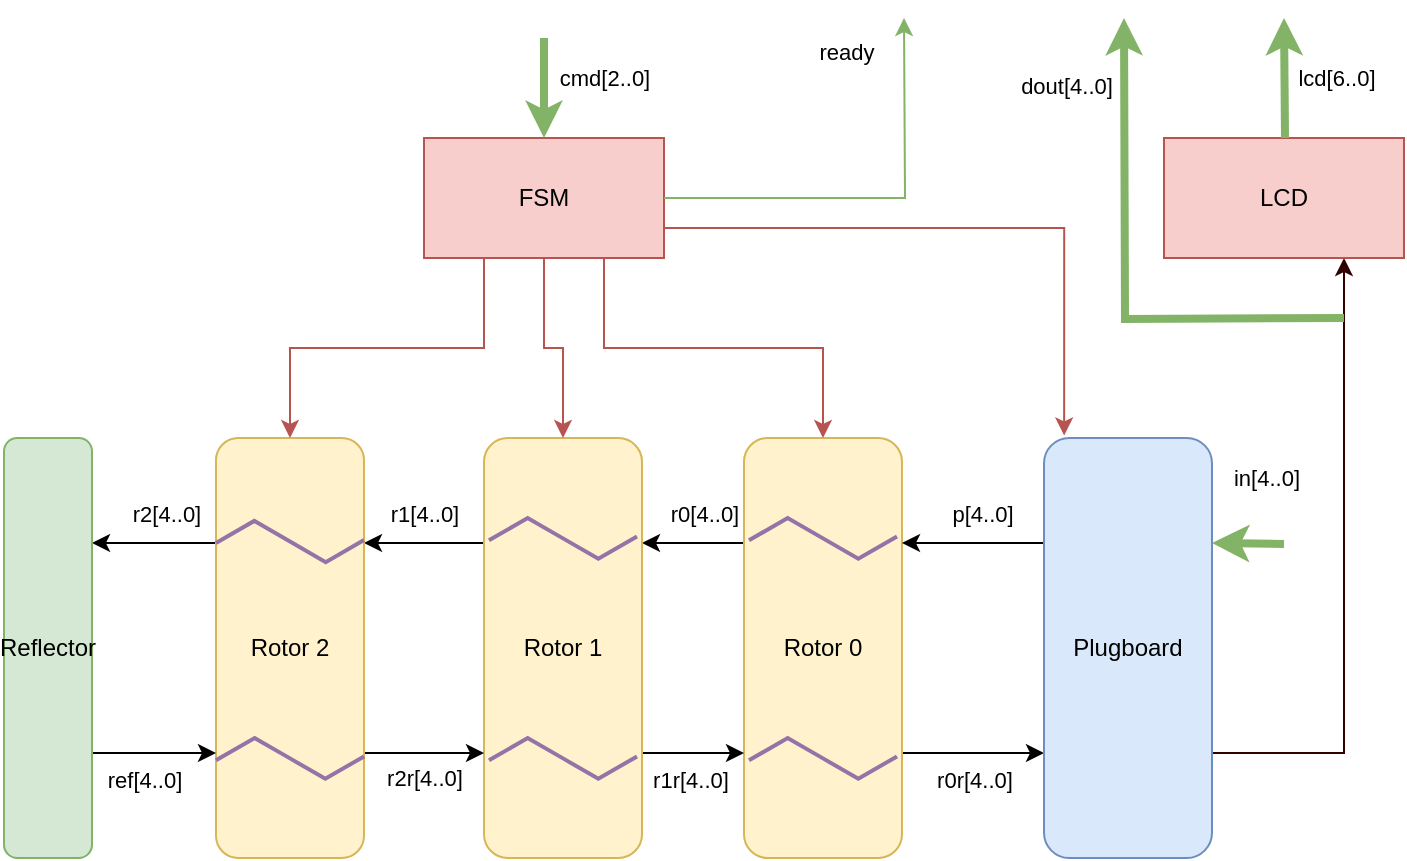 <mxfile version="25.0.3">
  <diagram name="Page-1" id="c7558073-3199-34d8-9f00-42111426c3f3">
    <mxGraphModel dx="1199" dy="1044" grid="1" gridSize="10" guides="1" tooltips="1" connect="1" arrows="1" fold="1" page="1" pageScale="1" pageWidth="826" pageHeight="1169" background="none" math="0" shadow="0">
      <root>
        <mxCell id="0" />
        <mxCell id="1" parent="0" />
        <mxCell id="rK0kfYm4vBZ5VeYGZ0FQ-104" value="r0[4..0]" style="edgeStyle=orthogonalEdgeStyle;rounded=0;orthogonalLoop=1;jettySize=auto;html=1;exitX=0;exitY=0.25;exitDx=0;exitDy=0;entryX=1;entryY=0.25;entryDx=0;entryDy=0;" edge="1" parent="1" source="rK0kfYm4vBZ5VeYGZ0FQ-97" target="rK0kfYm4vBZ5VeYGZ0FQ-98">
          <mxGeometry x="-0.216" y="-15" relative="1" as="geometry">
            <mxPoint x="410" y="300" as="targetPoint" />
            <mxPoint as="offset" />
          </mxGeometry>
        </mxCell>
        <mxCell id="rK0kfYm4vBZ5VeYGZ0FQ-111" style="edgeStyle=orthogonalEdgeStyle;rounded=0;orthogonalLoop=1;jettySize=auto;html=1;exitX=1;exitY=0.75;exitDx=0;exitDy=0;entryX=0;entryY=0.75;entryDx=0;entryDy=0;" edge="1" parent="1" source="rK0kfYm4vBZ5VeYGZ0FQ-97" target="rK0kfYm4vBZ5VeYGZ0FQ-102">
          <mxGeometry relative="1" as="geometry" />
        </mxCell>
        <mxCell id="rK0kfYm4vBZ5VeYGZ0FQ-122" value="r0r[4..0]" style="edgeLabel;html=1;align=center;verticalAlign=middle;resizable=0;points=[];fontFamily=Helvetica;fontSize=11;fontColor=default;labelBackgroundColor=default;" vertex="1" connectable="0" parent="rK0kfYm4vBZ5VeYGZ0FQ-111">
          <mxGeometry x="0.004" relative="1" as="geometry">
            <mxPoint y="13" as="offset" />
          </mxGeometry>
        </mxCell>
        <mxCell id="rK0kfYm4vBZ5VeYGZ0FQ-97" value="Rotor 0" style="rounded=1;whiteSpace=wrap;html=1;fillColor=#fff2cc;strokeColor=#d6b656;" vertex="1" parent="1">
          <mxGeometry x="460" y="250" width="79" height="210" as="geometry" />
        </mxCell>
        <mxCell id="rK0kfYm4vBZ5VeYGZ0FQ-105" style="edgeStyle=orthogonalEdgeStyle;rounded=0;orthogonalLoop=1;jettySize=auto;html=1;exitX=0;exitY=0.25;exitDx=0;exitDy=0;entryX=1;entryY=0.25;entryDx=0;entryDy=0;" edge="1" parent="1" source="rK0kfYm4vBZ5VeYGZ0FQ-98" target="rK0kfYm4vBZ5VeYGZ0FQ-99">
          <mxGeometry relative="1" as="geometry" />
        </mxCell>
        <mxCell id="rK0kfYm4vBZ5VeYGZ0FQ-123" value="r1[4..0]" style="edgeLabel;html=1;align=center;verticalAlign=middle;resizable=0;points=[];fontFamily=Helvetica;fontSize=11;fontColor=default;labelBackgroundColor=default;" vertex="1" connectable="0" parent="rK0kfYm4vBZ5VeYGZ0FQ-105">
          <mxGeometry x="-0.336" y="2" relative="1" as="geometry">
            <mxPoint x="-10" y="-17" as="offset" />
          </mxGeometry>
        </mxCell>
        <mxCell id="rK0kfYm4vBZ5VeYGZ0FQ-110" style="edgeStyle=orthogonalEdgeStyle;rounded=0;orthogonalLoop=1;jettySize=auto;html=1;exitX=1;exitY=0.75;exitDx=0;exitDy=0;entryX=0;entryY=0.75;entryDx=0;entryDy=0;" edge="1" parent="1" source="rK0kfYm4vBZ5VeYGZ0FQ-98" target="rK0kfYm4vBZ5VeYGZ0FQ-97">
          <mxGeometry relative="1" as="geometry" />
        </mxCell>
        <mxCell id="rK0kfYm4vBZ5VeYGZ0FQ-132" value="r1r[4..0]" style="edgeLabel;html=1;align=center;verticalAlign=middle;resizable=0;points=[];fontFamily=Helvetica;fontSize=11;fontColor=default;labelBackgroundColor=default;" vertex="1" connectable="0" parent="rK0kfYm4vBZ5VeYGZ0FQ-110">
          <mxGeometry x="-0.066" y="1" relative="1" as="geometry">
            <mxPoint y="14" as="offset" />
          </mxGeometry>
        </mxCell>
        <mxCell id="rK0kfYm4vBZ5VeYGZ0FQ-98" value="Rotor 1" style="rounded=1;whiteSpace=wrap;html=1;fillColor=#fff2cc;strokeColor=#d6b656;" vertex="1" parent="1">
          <mxGeometry x="330" y="250" width="79" height="210" as="geometry" />
        </mxCell>
        <mxCell id="rK0kfYm4vBZ5VeYGZ0FQ-106" style="edgeStyle=orthogonalEdgeStyle;rounded=0;orthogonalLoop=1;jettySize=auto;html=1;exitX=0;exitY=0.25;exitDx=0;exitDy=0;entryX=1;entryY=0.25;entryDx=0;entryDy=0;" edge="1" parent="1" source="rK0kfYm4vBZ5VeYGZ0FQ-99" target="rK0kfYm4vBZ5VeYGZ0FQ-101">
          <mxGeometry relative="1" as="geometry">
            <mxPoint x="196" y="304" as="sourcePoint" />
            <mxPoint x="134" y="304" as="targetPoint" />
          </mxGeometry>
        </mxCell>
        <mxCell id="rK0kfYm4vBZ5VeYGZ0FQ-124" value="r2[4..0]" style="edgeLabel;html=1;align=center;verticalAlign=middle;resizable=0;points=[];fontFamily=Helvetica;fontSize=11;fontColor=default;labelBackgroundColor=default;" vertex="1" connectable="0" parent="rK0kfYm4vBZ5VeYGZ0FQ-106">
          <mxGeometry x="-0.194" y="2" relative="1" as="geometry">
            <mxPoint y="-17" as="offset" />
          </mxGeometry>
        </mxCell>
        <mxCell id="rK0kfYm4vBZ5VeYGZ0FQ-109" value="r2r[4..0]" style="edgeStyle=orthogonalEdgeStyle;rounded=0;orthogonalLoop=1;jettySize=auto;html=1;exitX=1;exitY=0.75;exitDx=0;exitDy=0;entryX=0;entryY=0.75;entryDx=0;entryDy=0;" edge="1" parent="1" source="rK0kfYm4vBZ5VeYGZ0FQ-99" target="rK0kfYm4vBZ5VeYGZ0FQ-98">
          <mxGeometry y="-12" relative="1" as="geometry">
            <mxPoint as="offset" />
          </mxGeometry>
        </mxCell>
        <mxCell id="rK0kfYm4vBZ5VeYGZ0FQ-99" value="Rotor 2" style="rounded=1;whiteSpace=wrap;html=1;fillColor=#fff2cc;strokeColor=#d6b656;" vertex="1" parent="1">
          <mxGeometry x="196" y="250" width="74" height="210" as="geometry" />
        </mxCell>
        <mxCell id="rK0kfYm4vBZ5VeYGZ0FQ-108" style="edgeStyle=orthogonalEdgeStyle;rounded=0;orthogonalLoop=1;jettySize=auto;html=1;exitX=1;exitY=0.75;exitDx=0;exitDy=0;entryX=0;entryY=0.75;entryDx=0;entryDy=0;" edge="1" parent="1" source="rK0kfYm4vBZ5VeYGZ0FQ-101" target="rK0kfYm4vBZ5VeYGZ0FQ-99">
          <mxGeometry relative="1" as="geometry" />
        </mxCell>
        <mxCell id="rK0kfYm4vBZ5VeYGZ0FQ-131" value="ref[4..0]" style="edgeLabel;html=1;align=center;verticalAlign=middle;resizable=0;points=[];fontFamily=Helvetica;fontSize=11;fontColor=default;labelBackgroundColor=default;" vertex="1" connectable="0" parent="rK0kfYm4vBZ5VeYGZ0FQ-108">
          <mxGeometry x="-0.158" relative="1" as="geometry">
            <mxPoint y="13" as="offset" />
          </mxGeometry>
        </mxCell>
        <mxCell id="rK0kfYm4vBZ5VeYGZ0FQ-101" value="Reflector" style="rounded=1;whiteSpace=wrap;html=1;fillColor=#d5e8d4;strokeColor=#82b366;" vertex="1" parent="1">
          <mxGeometry x="90" y="250" width="44" height="210" as="geometry" />
        </mxCell>
        <mxCell id="rK0kfYm4vBZ5VeYGZ0FQ-103" style="edgeStyle=orthogonalEdgeStyle;rounded=0;orthogonalLoop=1;jettySize=auto;html=1;exitX=0;exitY=0.25;exitDx=0;exitDy=0;entryX=1;entryY=0.25;entryDx=0;entryDy=0;" edge="1" parent="1" source="rK0kfYm4vBZ5VeYGZ0FQ-102" target="rK0kfYm4vBZ5VeYGZ0FQ-97">
          <mxGeometry relative="1" as="geometry">
            <mxPoint x="550" y="310" as="targetPoint" />
          </mxGeometry>
        </mxCell>
        <mxCell id="rK0kfYm4vBZ5VeYGZ0FQ-121" value="p[4..0]" style="edgeLabel;html=1;align=center;verticalAlign=middle;resizable=0;points=[];fontFamily=Helvetica;fontSize=11;fontColor=default;labelBackgroundColor=default;" vertex="1" connectable="0" parent="rK0kfYm4vBZ5VeYGZ0FQ-103">
          <mxGeometry x="-0.132" y="1" relative="1" as="geometry">
            <mxPoint y="-16" as="offset" />
          </mxGeometry>
        </mxCell>
        <mxCell id="rK0kfYm4vBZ5VeYGZ0FQ-112" style="rounded=0;orthogonalLoop=1;jettySize=auto;html=1;fillColor=#d5e8d4;strokeColor=#82b366;strokeWidth=4;entryX=1;entryY=0.25;entryDx=0;entryDy=0;" edge="1" parent="1" target="rK0kfYm4vBZ5VeYGZ0FQ-102">
          <mxGeometry relative="1" as="geometry">
            <mxPoint x="690" y="320" as="targetPoint" />
            <mxPoint x="730" y="303" as="sourcePoint" />
          </mxGeometry>
        </mxCell>
        <mxCell id="rK0kfYm4vBZ5VeYGZ0FQ-114" value="in[4..0]" style="edgeLabel;html=1;align=center;verticalAlign=middle;resizable=0;points=[];" vertex="1" connectable="0" parent="rK0kfYm4vBZ5VeYGZ0FQ-112">
          <mxGeometry x="0.343" y="2" relative="1" as="geometry">
            <mxPoint x="15" y="-35" as="offset" />
          </mxGeometry>
        </mxCell>
        <mxCell id="rK0kfYm4vBZ5VeYGZ0FQ-133" style="edgeStyle=orthogonalEdgeStyle;shape=connector;rounded=0;orthogonalLoop=1;jettySize=auto;html=1;exitX=1;exitY=0.75;exitDx=0;exitDy=0;entryX=0.75;entryY=1;entryDx=0;entryDy=0;strokeColor=#330000;strokeWidth=1;align=center;verticalAlign=middle;fontFamily=Helvetica;fontSize=11;fontColor=default;labelBackgroundColor=default;endArrow=classic;fillColor=#d5e8d4;" edge="1" parent="1" source="rK0kfYm4vBZ5VeYGZ0FQ-102" target="rK0kfYm4vBZ5VeYGZ0FQ-115">
          <mxGeometry relative="1" as="geometry" />
        </mxCell>
        <mxCell id="rK0kfYm4vBZ5VeYGZ0FQ-102" value="Plugboard" style="rounded=1;whiteSpace=wrap;html=1;fillColor=#dae8fc;strokeColor=#6c8ebf;" vertex="1" parent="1">
          <mxGeometry x="610" y="250" width="84" height="210" as="geometry" />
        </mxCell>
        <mxCell id="rK0kfYm4vBZ5VeYGZ0FQ-138" style="edgeStyle=orthogonalEdgeStyle;shape=connector;rounded=0;orthogonalLoop=1;jettySize=auto;html=1;exitX=0.25;exitY=1;exitDx=0;exitDy=0;entryX=0.5;entryY=0;entryDx=0;entryDy=0;strokeColor=#b85450;strokeWidth=1;align=center;verticalAlign=middle;fontFamily=Helvetica;fontSize=11;fontColor=default;labelBackgroundColor=default;endArrow=classic;fillColor=#f8cecc;" edge="1" parent="1" source="rK0kfYm4vBZ5VeYGZ0FQ-113" target="rK0kfYm4vBZ5VeYGZ0FQ-99">
          <mxGeometry relative="1" as="geometry" />
        </mxCell>
        <mxCell id="rK0kfYm4vBZ5VeYGZ0FQ-141" style="edgeStyle=orthogonalEdgeStyle;shape=connector;rounded=0;orthogonalLoop=1;jettySize=auto;html=1;exitX=0.5;exitY=1;exitDx=0;exitDy=0;strokeColor=#b85450;strokeWidth=1;align=center;verticalAlign=middle;fontFamily=Helvetica;fontSize=11;fontColor=default;labelBackgroundColor=default;endArrow=classic;fillColor=#f8cecc;" edge="1" parent="1" source="rK0kfYm4vBZ5VeYGZ0FQ-113" target="rK0kfYm4vBZ5VeYGZ0FQ-98">
          <mxGeometry relative="1" as="geometry" />
        </mxCell>
        <mxCell id="rK0kfYm4vBZ5VeYGZ0FQ-142" style="edgeStyle=orthogonalEdgeStyle;shape=connector;rounded=0;orthogonalLoop=1;jettySize=auto;html=1;exitX=0.75;exitY=1;exitDx=0;exitDy=0;entryX=0.5;entryY=0;entryDx=0;entryDy=0;strokeColor=#b85450;strokeWidth=1;align=center;verticalAlign=middle;fontFamily=Helvetica;fontSize=11;fontColor=default;labelBackgroundColor=default;endArrow=classic;fillColor=#f8cecc;" edge="1" parent="1" source="rK0kfYm4vBZ5VeYGZ0FQ-113" target="rK0kfYm4vBZ5VeYGZ0FQ-97">
          <mxGeometry relative="1" as="geometry" />
        </mxCell>
        <mxCell id="rK0kfYm4vBZ5VeYGZ0FQ-113" value="FSM" style="rounded=0;whiteSpace=wrap;html=1;fillColor=#f8cecc;strokeColor=#b85450;" vertex="1" parent="1">
          <mxGeometry x="300" y="100" width="120" height="60" as="geometry" />
        </mxCell>
        <mxCell id="rK0kfYm4vBZ5VeYGZ0FQ-115" value="LCD" style="rounded=0;whiteSpace=wrap;html=1;fillColor=#f8cecc;strokeColor=#b85450;" vertex="1" parent="1">
          <mxGeometry x="670" y="100" width="120" height="60" as="geometry" />
        </mxCell>
        <mxCell id="rK0kfYm4vBZ5VeYGZ0FQ-116" style="rounded=0;orthogonalLoop=1;jettySize=auto;html=1;entryX=0.5;entryY=0;entryDx=0;entryDy=0;fillColor=#d5e8d4;strokeColor=#82b366;strokeWidth=4;" edge="1" parent="1" target="rK0kfYm4vBZ5VeYGZ0FQ-113">
          <mxGeometry relative="1" as="geometry">
            <mxPoint x="353" y="50" as="targetPoint" />
            <mxPoint x="360" y="50" as="sourcePoint" />
          </mxGeometry>
        </mxCell>
        <mxCell id="rK0kfYm4vBZ5VeYGZ0FQ-117" value="cmd[2..0]" style="edgeLabel;html=1;align=center;verticalAlign=middle;resizable=0;points=[];" vertex="1" connectable="0" parent="rK0kfYm4vBZ5VeYGZ0FQ-116">
          <mxGeometry x="0.343" y="2" relative="1" as="geometry">
            <mxPoint x="28" y="-14" as="offset" />
          </mxGeometry>
        </mxCell>
        <mxCell id="rK0kfYm4vBZ5VeYGZ0FQ-119" style="rounded=0;orthogonalLoop=1;jettySize=auto;html=1;fillColor=#d5e8d4;strokeColor=#82b366;strokeWidth=4;" edge="1" parent="1">
          <mxGeometry relative="1" as="geometry">
            <mxPoint x="730" y="40" as="targetPoint" />
            <mxPoint x="730.5" y="100" as="sourcePoint" />
          </mxGeometry>
        </mxCell>
        <mxCell id="rK0kfYm4vBZ5VeYGZ0FQ-120" value="lcd[6..0]" style="edgeLabel;html=1;align=center;verticalAlign=middle;resizable=0;points=[];" vertex="1" connectable="0" parent="rK0kfYm4vBZ5VeYGZ0FQ-119">
          <mxGeometry x="0.343" y="2" relative="1" as="geometry">
            <mxPoint x="28" y="10" as="offset" />
          </mxGeometry>
        </mxCell>
        <mxCell id="rK0kfYm4vBZ5VeYGZ0FQ-125" value="" style="edgeStyle=isometricEdgeStyle;endArrow=none;html=1;rounded=0;strokeColor=#9673a6;strokeWidth=2;align=center;verticalAlign=middle;fontFamily=Helvetica;fontSize=11;fontColor=default;labelBackgroundColor=default;fillColor=#e1d5e7;exitX=0;exitY=0.25;exitDx=0;exitDy=0;" edge="1" parent="1" source="rK0kfYm4vBZ5VeYGZ0FQ-99">
          <mxGeometry width="50" height="100" relative="1" as="geometry">
            <mxPoint x="190" y="300" as="sourcePoint" />
            <mxPoint x="270" y="301.05" as="targetPoint" />
          </mxGeometry>
        </mxCell>
        <mxCell id="rK0kfYm4vBZ5VeYGZ0FQ-126" value="" style="edgeStyle=isometricEdgeStyle;endArrow=none;html=1;rounded=0;strokeColor=#9673a6;strokeWidth=2;align=center;verticalAlign=middle;fontFamily=Helvetica;fontSize=11;fontColor=default;labelBackgroundColor=default;fillColor=#e1d5e7;exitX=0;exitY=0.25;exitDx=0;exitDy=0;" edge="1" parent="1">
          <mxGeometry width="50" height="100" relative="1" as="geometry">
            <mxPoint x="332.5" y="301.17" as="sourcePoint" />
            <mxPoint x="406.5" y="299.22" as="targetPoint" />
          </mxGeometry>
        </mxCell>
        <mxCell id="rK0kfYm4vBZ5VeYGZ0FQ-127" value="" style="edgeStyle=isometricEdgeStyle;endArrow=none;html=1;rounded=0;strokeColor=#9673a6;strokeWidth=2;align=center;verticalAlign=middle;fontFamily=Helvetica;fontSize=11;fontColor=default;labelBackgroundColor=default;fillColor=#e1d5e7;exitX=0;exitY=0.25;exitDx=0;exitDy=0;" edge="1" parent="1">
          <mxGeometry width="50" height="100" relative="1" as="geometry">
            <mxPoint x="462.5" y="301.17" as="sourcePoint" />
            <mxPoint x="536.5" y="299.22" as="targetPoint" />
          </mxGeometry>
        </mxCell>
        <mxCell id="rK0kfYm4vBZ5VeYGZ0FQ-128" value="" style="edgeStyle=isometricEdgeStyle;endArrow=none;html=1;rounded=0;strokeColor=#9673a6;strokeWidth=2;align=center;verticalAlign=middle;fontFamily=Helvetica;fontSize=11;fontColor=default;labelBackgroundColor=default;fillColor=#e1d5e7;exitX=0;exitY=0.25;exitDx=0;exitDy=0;" edge="1" parent="1">
          <mxGeometry width="50" height="100" relative="1" as="geometry">
            <mxPoint x="196" y="411.17" as="sourcePoint" />
            <mxPoint x="270" y="409.22" as="targetPoint" />
          </mxGeometry>
        </mxCell>
        <mxCell id="rK0kfYm4vBZ5VeYGZ0FQ-129" value="" style="edgeStyle=isometricEdgeStyle;endArrow=none;html=1;rounded=0;strokeColor=#9673a6;strokeWidth=2;align=center;verticalAlign=middle;fontFamily=Helvetica;fontSize=11;fontColor=default;labelBackgroundColor=default;fillColor=#e1d5e7;exitX=0;exitY=0.25;exitDx=0;exitDy=0;" edge="1" parent="1">
          <mxGeometry width="50" height="100" relative="1" as="geometry">
            <mxPoint x="332.5" y="411.17" as="sourcePoint" />
            <mxPoint x="406.5" y="409.22" as="targetPoint" />
          </mxGeometry>
        </mxCell>
        <mxCell id="rK0kfYm4vBZ5VeYGZ0FQ-130" value="" style="edgeStyle=isometricEdgeStyle;endArrow=none;html=1;rounded=0;strokeColor=#9673a6;strokeWidth=2;align=center;verticalAlign=middle;fontFamily=Helvetica;fontSize=11;fontColor=default;labelBackgroundColor=default;fillColor=#e1d5e7;exitX=0;exitY=0.25;exitDx=0;exitDy=0;" edge="1" parent="1">
          <mxGeometry width="50" height="100" relative="1" as="geometry">
            <mxPoint x="462.5" y="411.17" as="sourcePoint" />
            <mxPoint x="536.5" y="409.22" as="targetPoint" />
          </mxGeometry>
        </mxCell>
        <mxCell id="rK0kfYm4vBZ5VeYGZ0FQ-134" value="" style="endArrow=classic;html=1;rounded=0;strokeColor=#82b366;strokeWidth=4;align=center;verticalAlign=middle;fontFamily=Helvetica;fontSize=11;fontColor=default;labelBackgroundColor=default;fillColor=#d5e8d4;edgeStyle=orthogonalEdgeStyle;" edge="1" parent="1">
          <mxGeometry width="50" height="50" relative="1" as="geometry">
            <mxPoint x="760" y="190" as="sourcePoint" />
            <mxPoint x="650" y="40" as="targetPoint" />
          </mxGeometry>
        </mxCell>
        <mxCell id="rK0kfYm4vBZ5VeYGZ0FQ-135" value="dout[4..0]" style="edgeLabel;html=1;align=center;verticalAlign=middle;resizable=0;points=[];fontFamily=Helvetica;fontSize=11;fontColor=default;labelBackgroundColor=default;" vertex="1" connectable="0" parent="rK0kfYm4vBZ5VeYGZ0FQ-134">
          <mxGeometry x="0.321" relative="1" as="geometry">
            <mxPoint x="-30" y="-55" as="offset" />
          </mxGeometry>
        </mxCell>
        <mxCell id="rK0kfYm4vBZ5VeYGZ0FQ-136" value="" style="endArrow=classic;html=1;rounded=0;strokeColor=#82b366;strokeWidth=1;align=center;verticalAlign=middle;fontFamily=Helvetica;fontSize=11;fontColor=default;labelBackgroundColor=default;fillColor=#d5e8d4;edgeStyle=orthogonalEdgeStyle;exitX=1;exitY=0.5;exitDx=0;exitDy=0;" edge="1" parent="1" source="rK0kfYm4vBZ5VeYGZ0FQ-113">
          <mxGeometry width="50" height="50" relative="1" as="geometry">
            <mxPoint x="770" y="200" as="sourcePoint" />
            <mxPoint x="540" y="40" as="targetPoint" />
          </mxGeometry>
        </mxCell>
        <mxCell id="rK0kfYm4vBZ5VeYGZ0FQ-137" value="ready" style="edgeLabel;html=1;align=center;verticalAlign=middle;resizable=0;points=[];fontFamily=Helvetica;fontSize=11;fontColor=default;labelBackgroundColor=default;" vertex="1" connectable="0" parent="rK0kfYm4vBZ5VeYGZ0FQ-136">
          <mxGeometry x="0.321" relative="1" as="geometry">
            <mxPoint x="-30" y="-55" as="offset" />
          </mxGeometry>
        </mxCell>
        <mxCell id="rK0kfYm4vBZ5VeYGZ0FQ-143" style="edgeStyle=orthogonalEdgeStyle;shape=connector;rounded=0;orthogonalLoop=1;jettySize=auto;html=1;exitX=1;exitY=0.75;exitDx=0;exitDy=0;entryX=0.12;entryY=-0.006;entryDx=0;entryDy=0;strokeColor=#b85450;strokeWidth=1;align=center;verticalAlign=middle;fontFamily=Helvetica;fontSize=11;fontColor=default;labelBackgroundColor=default;endArrow=classic;fillColor=#f8cecc;entryPerimeter=0;" edge="1" parent="1" source="rK0kfYm4vBZ5VeYGZ0FQ-113" target="rK0kfYm4vBZ5VeYGZ0FQ-102">
          <mxGeometry relative="1" as="geometry">
            <mxPoint x="400" y="170" as="sourcePoint" />
            <mxPoint x="510" y="260" as="targetPoint" />
          </mxGeometry>
        </mxCell>
      </root>
    </mxGraphModel>
  </diagram>
</mxfile>

